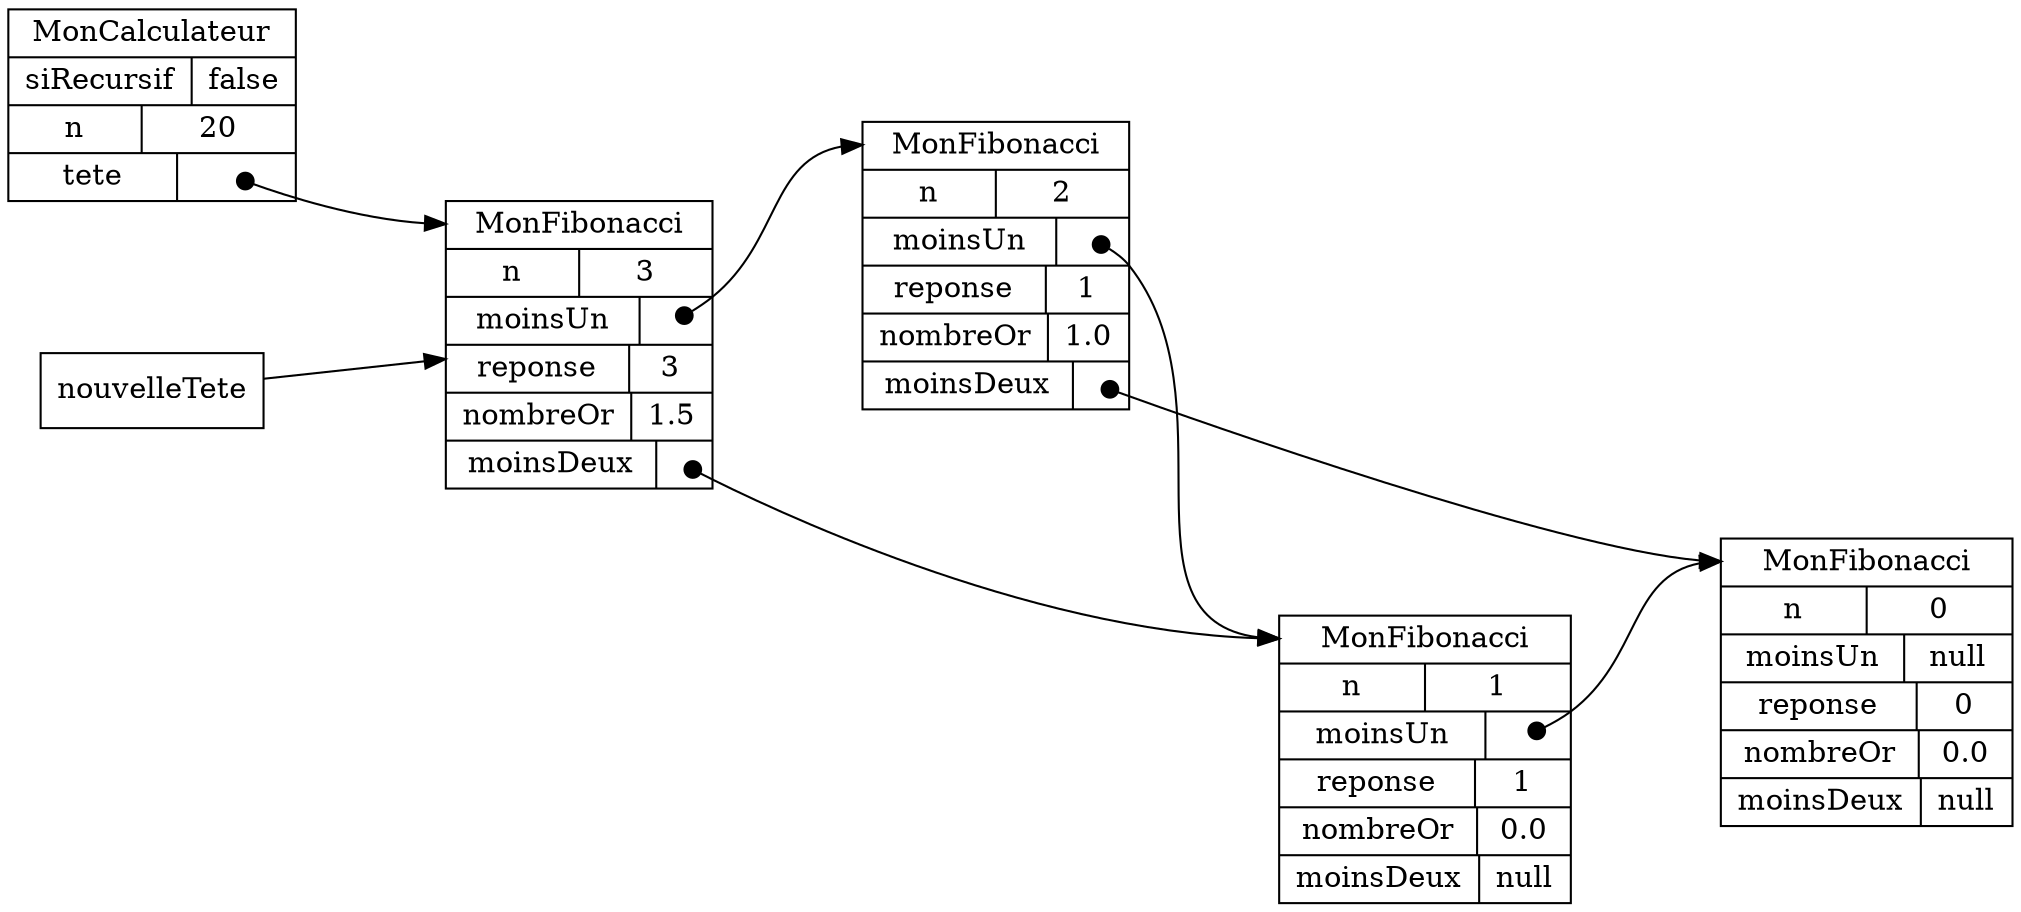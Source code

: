 digraph "MonCalculateur" {
graph ["rankdir"="LR","compound"="true","ranksep"="1.0","nodesep"="1.0"]
"nouvelleTete" ["label"="nouvelleTete","style"="filled","fillcolor"="white","shape"="box"]

"MonFibonacci3" ["label"="<_C>MonFibonacci|{n|3}|{moinsUn|<moinsUn_moinsUn>}|{reponse|3}|{nombreOr|1.5}|{moinsDeux|<moinsDeux_moinsDeux>}","style"="filled","fillcolor"="white","shape"="record"]

"/" ["label"="<_C>MonCalculateur|{siRecursif|false}|{n|20}|{tete|<tete_tete>}","style"="filled","fillcolor"="white","shape"="record"]
"/tete" ["label"="<_C>MonFibonacci|{n|2}|{moinsUn|<moinsUn_moinsUn>}|{reponse|1}|{nombreOr|1.0}|{moinsDeux|<moinsDeux_moinsDeux>}","style"="filled","fillcolor"="white","shape"="record"]
"/tete/moinsUn" ["label"="<_C>MonFibonacci|{n|1}|{moinsUn|<moinsUn_moinsUn>}|{reponse|1}|{nombreOr|0.0}|{moinsDeux|null}","style"="filled","fillcolor"="white","shape"="record"]
"/tete/moinsDeux" ["label"="<_C>MonFibonacci|{n|0}|{moinsUn|null}|{reponse|0}|{nombreOr|0.0}|{moinsDeux|null}","style"="filled","fillcolor"="white","shape"="record"]
"/tete":"moinsDeux_moinsDeux":c -> "/tete/moinsDeux":"_C" ["tailclip"="false","arrowtail"="dot","dir"="both","label"=""]
"/tete":"moinsUn_moinsUn":c -> "/tete/moinsUn":"_C" ["tailclip"="false","arrowtail"="dot","dir"="both","label"=""]
"/tete/moinsUn":"moinsUn_moinsUn":c -> "/tete/moinsDeux":"_C" ["tailclip"="false","arrowtail"="dot","dir"="both","label"=""]

"/":"tete_tete":c -> "MonFibonacci3":"_C" ["tailclip"="false","arrowtail"="dot","dir"="both","label"=""]

"nouvelleTete" -> "MonFibonacci3"
"MonFibonacci3":"moinsUn_moinsUn":c -> "/tete":"_C" ["tailclip"="false","arrowtail"="dot","dir"="both","label"=""]
"MonFibonacci3":"moinsDeux_moinsDeux":c -> "/tete/moinsUn":"_C" ["tailclip"="false","arrowtail"="dot","dir"="both","label"=""]
}
